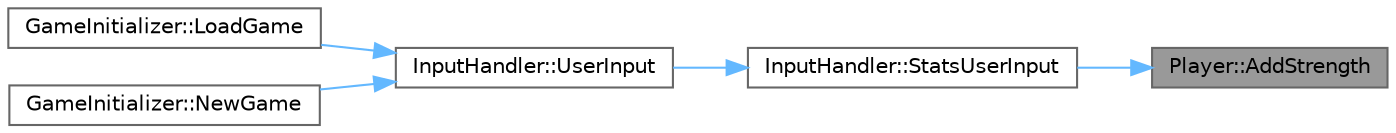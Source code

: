 digraph "Player::AddStrength"
{
 // LATEX_PDF_SIZE
  bgcolor="transparent";
  edge [fontname=Helvetica,fontsize=10,labelfontname=Helvetica,labelfontsize=10];
  node [fontname=Helvetica,fontsize=10,shape=box,height=0.2,width=0.4];
  rankdir="RL";
  Node1 [id="Node000001",label="Player::AddStrength",height=0.2,width=0.4,color="gray40", fillcolor="grey60", style="filled", fontcolor="black",tooltip="Increases the player's strength attribute."];
  Node1 -> Node2 [id="edge1_Node000001_Node000002",dir="back",color="steelblue1",style="solid",tooltip=" "];
  Node2 [id="Node000002",label="InputHandler::StatsUserInput",height=0.2,width=0.4,color="grey40", fillcolor="white", style="filled",URL="$class_input_handler.html#a10f347a80886e0ad1636ffcf62373aca",tooltip="Handles user input for displaying player stats."];
  Node2 -> Node3 [id="edge2_Node000002_Node000003",dir="back",color="steelblue1",style="solid",tooltip=" "];
  Node3 [id="Node000003",label="InputHandler::UserInput",height=0.2,width=0.4,color="grey40", fillcolor="white", style="filled",URL="$class_input_handler.html#a41e6c1f2ba464836b12f0e5644957ccd",tooltip="Handles user input for map navigation."];
  Node3 -> Node4 [id="edge3_Node000003_Node000004",dir="back",color="steelblue1",style="solid",tooltip=" "];
  Node4 [id="Node000004",label="GameInitializer::LoadGame",height=0.2,width=0.4,color="grey40", fillcolor="white", style="filled",URL="$class_game_initializer.html#ae716e7cff2b6d5aeb52817de93c03839",tooltip="Loads a saved game from the specified directory."];
  Node3 -> Node5 [id="edge4_Node000003_Node000005",dir="back",color="steelblue1",style="solid",tooltip=" "];
  Node5 [id="Node000005",label="GameInitializer::NewGame",height=0.2,width=0.4,color="grey40", fillcolor="white", style="filled",URL="$class_game_initializer.html#ae604744fcd25ff4e95f332f29c1b60d5",tooltip="Starts a new game."];
}
